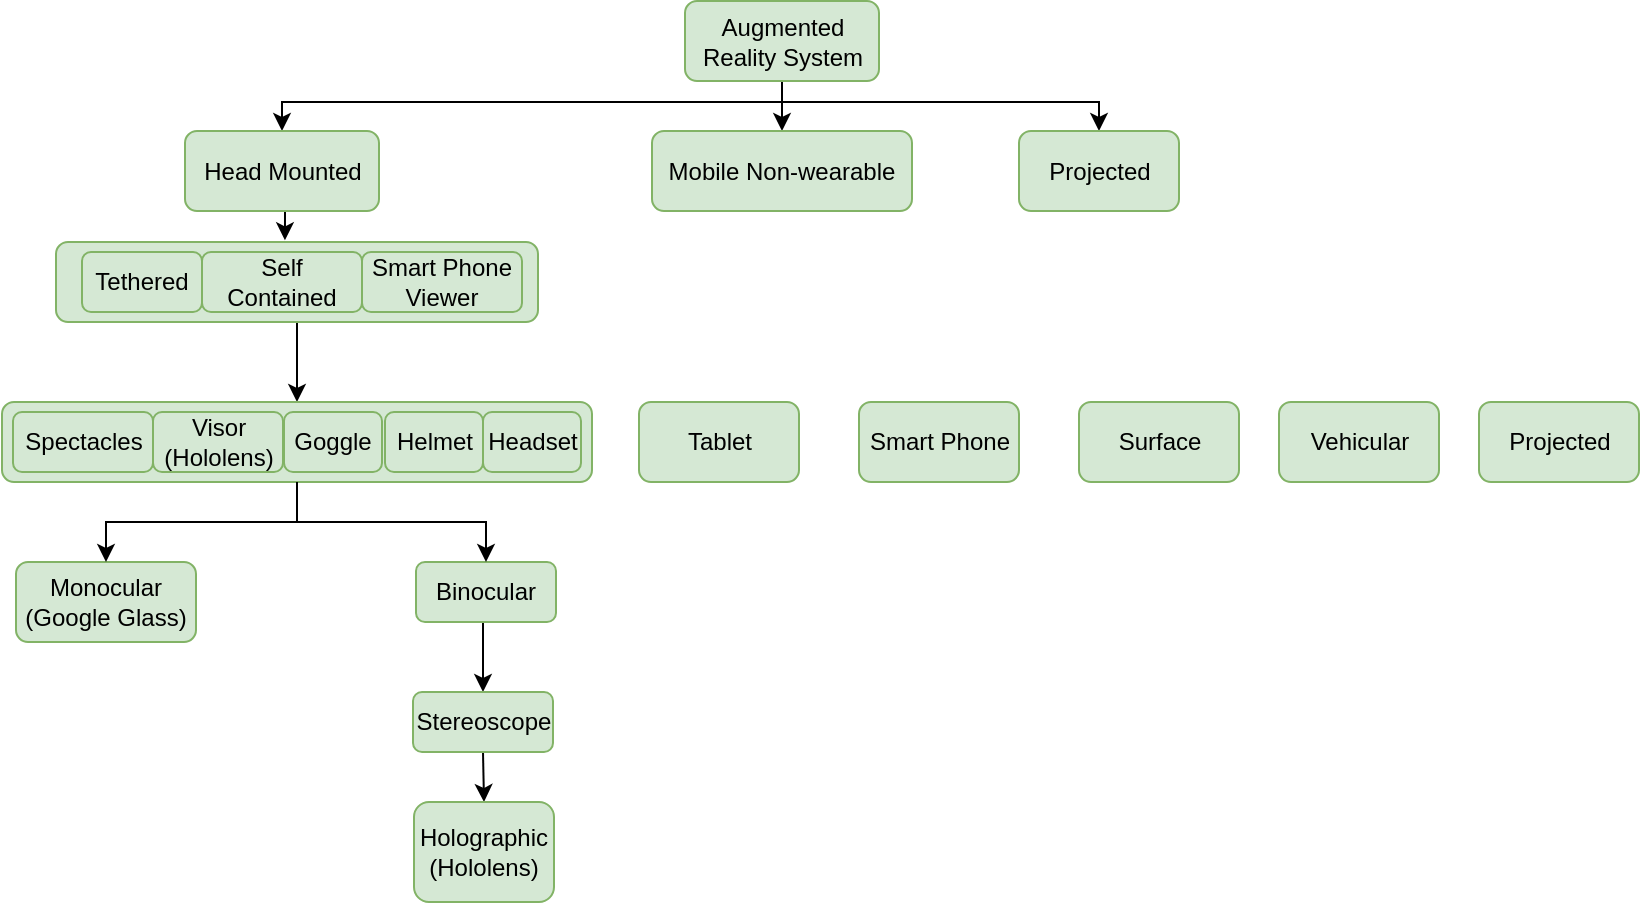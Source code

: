 <mxfile version="10.8.9" type="github"><diagram id="5TIKYM5dXn2SGyg6p6yH" name="Page-1"><mxGraphModel dx="697" dy="1562" grid="1" gridSize="10" guides="1" tooltips="1" connect="1" arrows="1" fold="1" page="1" pageScale="1" pageWidth="827" pageHeight="1169" math="0" shadow="0"><root><mxCell id="0"/><mxCell id="1" parent="0"/><mxCell id="D5JC9058XjDMy4aqYF9T-18" style="edgeStyle=orthogonalEdgeStyle;rounded=0;orthogonalLoop=1;jettySize=auto;html=1;exitX=0.5;exitY=1;exitDx=0;exitDy=0;entryX=0.5;entryY=0;entryDx=0;entryDy=0;" edge="1" parent="1" source="CAWZZHjb0KEW7NAQgctz-1" target="CAWZZHjb0KEW7NAQgctz-3"><mxGeometry relative="1" as="geometry"/></mxCell><mxCell id="D5JC9058XjDMy4aqYF9T-19" style="edgeStyle=orthogonalEdgeStyle;rounded=0;orthogonalLoop=1;jettySize=auto;html=1;exitX=0.5;exitY=1;exitDx=0;exitDy=0;" edge="1" parent="1" source="CAWZZHjb0KEW7NAQgctz-1" target="CAWZZHjb0KEW7NAQgctz-2"><mxGeometry relative="1" as="geometry"><Array as="points"><mxPoint x="403" y="50"/><mxPoint x="153" y="50"/></Array></mxGeometry></mxCell><mxCell id="D5JC9058XjDMy4aqYF9T-20" style="edgeStyle=orthogonalEdgeStyle;rounded=0;orthogonalLoop=1;jettySize=auto;html=1;exitX=0.5;exitY=1;exitDx=0;exitDy=0;entryX=0.5;entryY=0;entryDx=0;entryDy=0;" edge="1" parent="1" source="CAWZZHjb0KEW7NAQgctz-1" target="CAWZZHjb0KEW7NAQgctz-4"><mxGeometry relative="1" as="geometry"><Array as="points"><mxPoint x="403" y="50"/><mxPoint x="561" y="50"/></Array></mxGeometry></mxCell><mxCell id="CAWZZHjb0KEW7NAQgctz-1" value="Augmented Reality System" style="rounded=1;whiteSpace=wrap;html=1;fillColor=#d5e8d4;strokeColor=#82b366;" parent="1" vertex="1"><mxGeometry x="354.5" y="-0.5" width="97" height="40" as="geometry"/></mxCell><mxCell id="D5JC9058XjDMy4aqYF9T-21" style="edgeStyle=orthogonalEdgeStyle;rounded=0;orthogonalLoop=1;jettySize=auto;html=1;exitX=0.5;exitY=1;exitDx=0;exitDy=0;entryX=0.475;entryY=-0.021;entryDx=0;entryDy=0;entryPerimeter=0;" edge="1" parent="1" source="CAWZZHjb0KEW7NAQgctz-2" target="D5JC9058XjDMy4aqYF9T-9"><mxGeometry relative="1" as="geometry"/></mxCell><mxCell id="CAWZZHjb0KEW7NAQgctz-2" value="Head Mounted" style="rounded=1;whiteSpace=wrap;html=1;fillColor=#d5e8d4;strokeColor=#82b366;" parent="1" vertex="1"><mxGeometry x="104.5" y="64.5" width="97" height="40" as="geometry"/></mxCell><mxCell id="CAWZZHjb0KEW7NAQgctz-3" value="Mobile Non-wearable" style="rounded=1;whiteSpace=wrap;html=1;fillColor=#d5e8d4;strokeColor=#82b366;" parent="1" vertex="1"><mxGeometry x="338" y="64.5" width="130" height="40" as="geometry"/></mxCell><mxCell id="CAWZZHjb0KEW7NAQgctz-4" value="Projected" style="rounded=1;whiteSpace=wrap;html=1;fillColor=#d5e8d4;strokeColor=#82b366;" parent="1" vertex="1"><mxGeometry x="521.5" y="64.5" width="80" height="40" as="geometry"/></mxCell><mxCell id="D5JC9058XjDMy4aqYF9T-3" value="Surface" style="rounded=1;whiteSpace=wrap;html=1;fillColor=#d5e8d4;strokeColor=#82b366;" vertex="1" parent="1"><mxGeometry x="551.5" y="200" width="80" height="40" as="geometry"/></mxCell><mxCell id="D5JC9058XjDMy4aqYF9T-4" value="Vehicular" style="rounded=1;whiteSpace=wrap;html=1;fillColor=#d5e8d4;strokeColor=#82b366;" vertex="1" parent="1"><mxGeometry x="651.5" y="200" width="80" height="40" as="geometry"/></mxCell><mxCell id="D5JC9058XjDMy4aqYF9T-5" value="Projected" style="rounded=1;whiteSpace=wrap;html=1;fillColor=#d5e8d4;strokeColor=#82b366;" vertex="1" parent="1"><mxGeometry x="751.5" y="200" width="80" height="40" as="geometry"/></mxCell><mxCell id="D5JC9058XjDMy4aqYF9T-6" value="Tablet" style="rounded=1;whiteSpace=wrap;html=1;fillColor=#d5e8d4;strokeColor=#82b366;" vertex="1" parent="1"><mxGeometry x="331.5" y="200" width="80" height="40" as="geometry"/></mxCell><mxCell id="D5JC9058XjDMy4aqYF9T-7" value="Smart Phone" style="rounded=1;whiteSpace=wrap;html=1;fillColor=#d5e8d4;strokeColor=#82b366;" vertex="1" parent="1"><mxGeometry x="441.5" y="200" width="80" height="40" as="geometry"/></mxCell><mxCell id="D5JC9058XjDMy4aqYF9T-22" style="edgeStyle=orthogonalEdgeStyle;rounded=0;orthogonalLoop=1;jettySize=auto;html=1;exitX=0.5;exitY=1;exitDx=0;exitDy=0;entryX=0.5;entryY=0;entryDx=0;entryDy=0;" edge="1" parent="1" source="D5JC9058XjDMy4aqYF9T-9" target="D5JC9058XjDMy4aqYF9T-17"><mxGeometry relative="1" as="geometry"/></mxCell><mxCell id="D5JC9058XjDMy4aqYF9T-23" value="" style="group" vertex="1" connectable="0" parent="1"><mxGeometry x="13" y="200" width="295" height="40" as="geometry"/></mxCell><mxCell id="D5JC9058XjDMy4aqYF9T-17" value="" style="rounded=1;whiteSpace=wrap;html=1;fillColor=#d5e8d4;strokeColor=#82b366;" vertex="1" parent="D5JC9058XjDMy4aqYF9T-23"><mxGeometry width="295" height="40" as="geometry"/></mxCell><mxCell id="D5JC9058XjDMy4aqYF9T-8" value="Spectacles" style="rounded=1;whiteSpace=wrap;html=1;fillColor=#d5e8d4;strokeColor=#82b366;" vertex="1" parent="D5JC9058XjDMy4aqYF9T-23"><mxGeometry x="5.5" y="5" width="70" height="30" as="geometry"/></mxCell><mxCell id="D5JC9058XjDMy4aqYF9T-13" value="Visor&lt;br&gt;(Hololens)" style="rounded=1;whiteSpace=wrap;html=1;fillColor=#d5e8d4;strokeColor=#82b366;" vertex="1" parent="D5JC9058XjDMy4aqYF9T-23"><mxGeometry x="75.5" y="5" width="65" height="30" as="geometry"/></mxCell><mxCell id="D5JC9058XjDMy4aqYF9T-14" value="Goggle" style="rounded=1;whiteSpace=wrap;html=1;fillColor=#d5e8d4;strokeColor=#82b366;" vertex="1" parent="D5JC9058XjDMy4aqYF9T-23"><mxGeometry x="141" y="5" width="49" height="30" as="geometry"/></mxCell><mxCell id="D5JC9058XjDMy4aqYF9T-15" value="Helmet" style="rounded=1;whiteSpace=wrap;html=1;fillColor=#d5e8d4;strokeColor=#82b366;" vertex="1" parent="D5JC9058XjDMy4aqYF9T-23"><mxGeometry x="191.5" y="5" width="49" height="30" as="geometry"/></mxCell><mxCell id="D5JC9058XjDMy4aqYF9T-16" value="Headset" style="rounded=1;whiteSpace=wrap;html=1;fillColor=#d5e8d4;strokeColor=#82b366;" vertex="1" parent="D5JC9058XjDMy4aqYF9T-23"><mxGeometry x="240.5" y="5" width="49" height="30" as="geometry"/></mxCell><mxCell id="D5JC9058XjDMy4aqYF9T-24" value="" style="group" vertex="1" connectable="0" parent="1"><mxGeometry x="40" y="120" width="241" height="40" as="geometry"/></mxCell><mxCell id="D5JC9058XjDMy4aqYF9T-9" value="" style="rounded=1;whiteSpace=wrap;html=1;fillColor=#d5e8d4;strokeColor=#82b366;" vertex="1" parent="D5JC9058XjDMy4aqYF9T-24"><mxGeometry width="241" height="40" as="geometry"/></mxCell><mxCell id="D5JC9058XjDMy4aqYF9T-10" value="Tethered" style="rounded=1;whiteSpace=wrap;html=1;fillColor=#d5e8d4;strokeColor=#82b366;" vertex="1" parent="D5JC9058XjDMy4aqYF9T-24"><mxGeometry x="13" y="5" width="60" height="30" as="geometry"/></mxCell><mxCell id="D5JC9058XjDMy4aqYF9T-11" value="Self Contained" style="rounded=1;whiteSpace=wrap;html=1;fillColor=#d5e8d4;strokeColor=#82b366;" vertex="1" parent="D5JC9058XjDMy4aqYF9T-24"><mxGeometry x="73" y="5" width="80" height="30" as="geometry"/></mxCell><mxCell id="D5JC9058XjDMy4aqYF9T-12" value="Smart Phone Viewer" style="rounded=1;whiteSpace=wrap;html=1;fillColor=#d5e8d4;strokeColor=#82b366;" vertex="1" parent="D5JC9058XjDMy4aqYF9T-24"><mxGeometry x="153" y="5" width="80" height="30" as="geometry"/></mxCell><mxCell id="D5JC9058XjDMy4aqYF9T-25" value="Monocular&lt;br&gt;(Google Glass)&lt;br&gt;" style="rounded=1;whiteSpace=wrap;html=1;fillColor=#d5e8d4;strokeColor=#82b366;" vertex="1" parent="1"><mxGeometry x="20" y="280" width="90" height="40" as="geometry"/></mxCell><mxCell id="D5JC9058XjDMy4aqYF9T-30" style="edgeStyle=orthogonalEdgeStyle;rounded=0;orthogonalLoop=1;jettySize=auto;html=1;exitX=0.5;exitY=1;exitDx=0;exitDy=0;entryX=0.5;entryY=0;entryDx=0;entryDy=0;" edge="1" parent="1" source="D5JC9058XjDMy4aqYF9T-26" target="D5JC9058XjDMy4aqYF9T-27"><mxGeometry relative="1" as="geometry"/></mxCell><mxCell id="D5JC9058XjDMy4aqYF9T-26" value="Binocular" style="rounded=1;whiteSpace=wrap;html=1;fillColor=#d5e8d4;strokeColor=#82b366;" vertex="1" parent="1"><mxGeometry x="220" y="280" width="70" height="30" as="geometry"/></mxCell><mxCell id="D5JC9058XjDMy4aqYF9T-33" style="edgeStyle=orthogonalEdgeStyle;rounded=0;orthogonalLoop=1;jettySize=auto;html=1;exitX=0.5;exitY=1;exitDx=0;exitDy=0;entryX=0.5;entryY=0;entryDx=0;entryDy=0;" edge="1" parent="1" source="D5JC9058XjDMy4aqYF9T-27" target="D5JC9058XjDMy4aqYF9T-32"><mxGeometry relative="1" as="geometry"/></mxCell><mxCell id="D5JC9058XjDMy4aqYF9T-27" value="Stereoscope" style="rounded=1;whiteSpace=wrap;html=1;fillColor=#d5e8d4;strokeColor=#82b366;" vertex="1" parent="1"><mxGeometry x="218.5" y="345" width="70" height="30" as="geometry"/></mxCell><mxCell id="D5JC9058XjDMy4aqYF9T-28" style="edgeStyle=orthogonalEdgeStyle;rounded=0;orthogonalLoop=1;jettySize=auto;html=1;exitX=0.5;exitY=1;exitDx=0;exitDy=0;" edge="1" parent="1" source="D5JC9058XjDMy4aqYF9T-17" target="D5JC9058XjDMy4aqYF9T-25"><mxGeometry relative="1" as="geometry"/></mxCell><mxCell id="D5JC9058XjDMy4aqYF9T-31" style="edgeStyle=orthogonalEdgeStyle;rounded=0;orthogonalLoop=1;jettySize=auto;html=1;exitX=0.5;exitY=1;exitDx=0;exitDy=0;entryX=0.5;entryY=0;entryDx=0;entryDy=0;" edge="1" parent="1" source="D5JC9058XjDMy4aqYF9T-17" target="D5JC9058XjDMy4aqYF9T-26"><mxGeometry relative="1" as="geometry"/></mxCell><mxCell id="D5JC9058XjDMy4aqYF9T-32" value="Holographic&lt;br&gt;(Hololens)&lt;br&gt;" style="rounded=1;whiteSpace=wrap;html=1;fillColor=#d5e8d4;strokeColor=#82b366;" vertex="1" parent="1"><mxGeometry x="219" y="400" width="70" height="50" as="geometry"/></mxCell></root></mxGraphModel></diagram></mxfile>